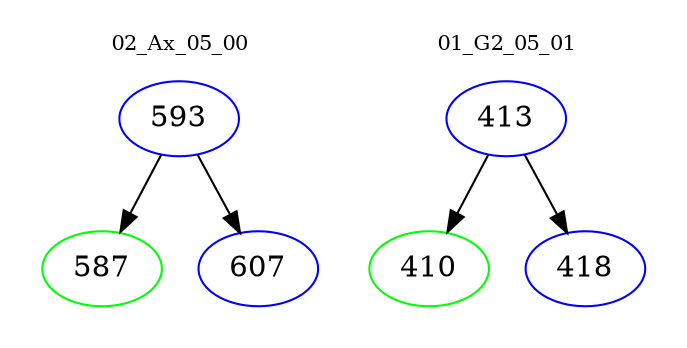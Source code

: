 digraph{
subgraph cluster_0 {
color = white
label = "02_Ax_05_00";
fontsize=10;
T0_593 [label="593", color="blue"]
T0_593 -> T0_587 [color="black"]
T0_587 [label="587", color="green"]
T0_593 -> T0_607 [color="black"]
T0_607 [label="607", color="blue"]
}
subgraph cluster_1 {
color = white
label = "01_G2_05_01";
fontsize=10;
T1_413 [label="413", color="blue"]
T1_413 -> T1_410 [color="black"]
T1_410 [label="410", color="green"]
T1_413 -> T1_418 [color="black"]
T1_418 [label="418", color="blue"]
}
}
